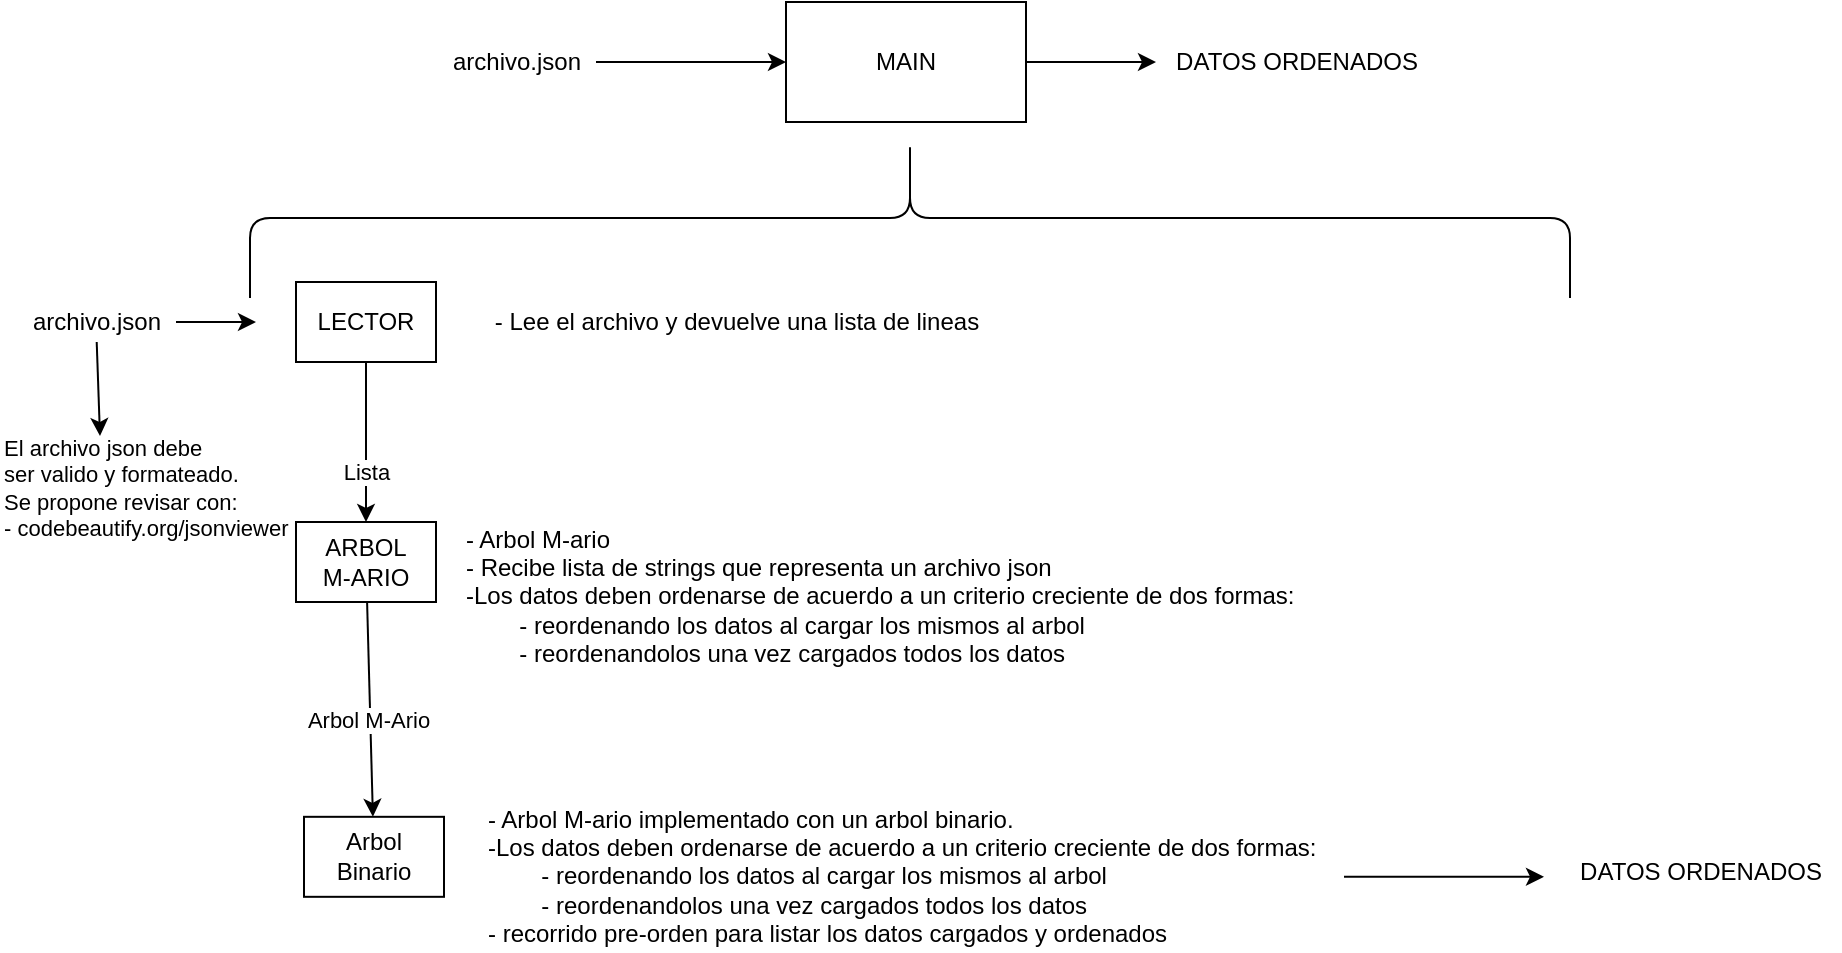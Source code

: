 <mxfile>
    <diagram id="v4f1fJw751nBmk9RQhdi" name="Page-1">
        <mxGraphModel dx="335" dy="350" grid="0" gridSize="10" guides="1" tooltips="1" connect="1" arrows="1" fold="1" page="1" pageScale="1" pageWidth="850" pageHeight="1100" background="none" math="0" shadow="0">
            <root>
                <mxCell id="0"/>
                <mxCell id="1" parent="0"/>
                <mxCell id="22" value="" style="edgeStyle=none;html=1;" parent="1" source="23" target="26" edge="1">
                    <mxGeometry relative="1" as="geometry"/>
                </mxCell>
                <mxCell id="23" value="MAIN" style="rounded=0;whiteSpace=wrap;html=1;" parent="1" vertex="1">
                    <mxGeometry x="415" y="100" width="120" height="60" as="geometry"/>
                </mxCell>
                <mxCell id="24" value="" style="edgeStyle=none;html=1;" parent="1" source="25" target="23" edge="1">
                    <mxGeometry relative="1" as="geometry"/>
                </mxCell>
                <mxCell id="25" value="archivo.json" style="text;html=1;align=center;verticalAlign=middle;resizable=0;points=[];autosize=1;strokeColor=none;fillColor=none;" parent="1" vertex="1">
                    <mxGeometry x="240" y="120" width="80" height="20" as="geometry"/>
                </mxCell>
                <mxCell id="26" value="DATOS ORDENADOS" style="text;html=1;align=center;verticalAlign=middle;resizable=0;points=[];autosize=1;strokeColor=none;fillColor=none;" parent="1" vertex="1">
                    <mxGeometry x="600" y="120" width="140" height="20" as="geometry"/>
                </mxCell>
                <mxCell id="27" value="" style="shape=curlyBracket;whiteSpace=wrap;html=1;rounded=1;rotation=90;" parent="1" vertex="1">
                    <mxGeometry x="437" y="-122" width="80" height="660" as="geometry"/>
                </mxCell>
                <mxCell id="48" value="" style="edgeStyle=none;html=1;" parent="1" source="30" target="47" edge="1">
                    <mxGeometry relative="1" as="geometry"/>
                </mxCell>
                <mxCell id="53" value="Lista" style="edgeLabel;html=1;align=center;verticalAlign=middle;resizable=0;points=[];" parent="48" vertex="1" connectable="0">
                    <mxGeometry x="0.373" relative="1" as="geometry">
                        <mxPoint as="offset"/>
                    </mxGeometry>
                </mxCell>
                <mxCell id="30" value="LECTOR" style="whiteSpace=wrap;html=1;" parent="1" vertex="1">
                    <mxGeometry x="170" y="240" width="70" height="40" as="geometry"/>
                </mxCell>
                <mxCell id="31" value="- Lee el archivo y devuelve una lista de lineas" style="text;html=1;align=center;verticalAlign=middle;resizable=0;points=[];autosize=1;strokeColor=none;fillColor=none;" parent="1" vertex="1">
                    <mxGeometry x="260" y="250" width="260" height="20" as="geometry"/>
                </mxCell>
                <mxCell id="32" value="Arbol Binario" style="whiteSpace=wrap;html=1;" parent="1" vertex="1">
                    <mxGeometry x="174" y="507.41" width="70" height="40" as="geometry"/>
                </mxCell>
                <mxCell id="33" value="- Arbol M-ario implementado con un arbol binario.&lt;br&gt;-Los datos deben ordenarse&amp;nbsp;de acuerdo a un criterio creciente de dos formas:&lt;br&gt;&lt;span style=&quot;white-space: pre&quot;&gt;&#9;&lt;/span&gt;- reordenando los datos al cargar los mismos al arbol&lt;br&gt;&lt;span style=&quot;white-space: pre&quot;&gt;&#9;&lt;/span&gt;- reordenandolos una vez cargados todos los datos&lt;br&gt;- recorrido pre-orden para listar los datos cargados y ordenados" style="text;html=1;align=left;verticalAlign=middle;resizable=0;points=[];autosize=1;strokeColor=none;fillColor=none;" parent="1" vertex="1">
                    <mxGeometry x="264" y="500.41" width="424" height="74" as="geometry"/>
                </mxCell>
                <mxCell id="34" value="" style="edgeStyle=none;html=1;" parent="1" source="35" edge="1">
                    <mxGeometry relative="1" as="geometry">
                        <mxPoint x="150" y="260" as="targetPoint"/>
                    </mxGeometry>
                </mxCell>
                <mxCell id="56" value="" style="edgeStyle=none;html=1;" parent="1" source="35" edge="1">
                    <mxGeometry relative="1" as="geometry">
                        <mxPoint x="72" y="317" as="targetPoint"/>
                    </mxGeometry>
                </mxCell>
                <mxCell id="35" value="archivo.json" style="text;html=1;align=center;verticalAlign=middle;resizable=0;points=[];autosize=1;strokeColor=none;fillColor=none;" parent="1" vertex="1">
                    <mxGeometry x="30" y="250" width="80" height="20" as="geometry"/>
                </mxCell>
                <mxCell id="36" value="" style="edgeStyle=none;html=1;" parent="1" edge="1">
                    <mxGeometry relative="1" as="geometry">
                        <mxPoint x="694" y="537.41" as="sourcePoint"/>
                        <mxPoint x="794.0" y="537.41" as="targetPoint"/>
                    </mxGeometry>
                </mxCell>
                <mxCell id="37" value="DATOS ORDENADOS" style="text;html=1;align=center;verticalAlign=middle;resizable=0;points=[];autosize=1;strokeColor=none;fillColor=none;" parent="1" vertex="1">
                    <mxGeometry x="802" y="525" width="140" height="20" as="geometry"/>
                </mxCell>
                <mxCell id="52" value="" style="edgeStyle=none;html=1;" parent="1" source="47" target="32" edge="1">
                    <mxGeometry relative="1" as="geometry"/>
                </mxCell>
                <mxCell id="54" value="Arbol M-Ario" style="edgeLabel;html=1;align=center;verticalAlign=middle;resizable=0;points=[];" parent="52" vertex="1" connectable="0">
                    <mxGeometry x="0.307" y="-2" relative="1" as="geometry">
                        <mxPoint y="-11" as="offset"/>
                    </mxGeometry>
                </mxCell>
                <mxCell id="47" value="ARBOL&lt;br&gt;M-ARIO" style="whiteSpace=wrap;html=1;" parent="1" vertex="1">
                    <mxGeometry x="170" y="360" width="70" height="40" as="geometry"/>
                </mxCell>
                <mxCell id="51" value="- Arbol M-ario&lt;br&gt;&lt;div&gt;&lt;span&gt;- Recibe lista de strings que representa un archivo json&lt;/span&gt;&lt;/div&gt;&lt;div&gt;-Los datos deben ordenarse&amp;nbsp;de acuerdo a un criterio creciente de dos formas:&lt;br&gt;&lt;span&gt;&#9;&lt;/span&gt;&lt;span style=&quot;white-space: pre&quot;&gt;&#9;&lt;/span&gt;- reordenando los datos al cargar los mismos al arbol&lt;br&gt;&lt;span&gt;&#9;&lt;/span&gt;&lt;span style=&quot;white-space: pre&quot;&gt;&#9;&lt;/span&gt;- reordenandolos una vez cargados todos los datos&lt;br&gt;&lt;/div&gt;" style="text;html=1;align=left;verticalAlign=middle;resizable=0;points=[];autosize=1;strokeColor=none;fillColor=none;" parent="1" vertex="1">
                    <mxGeometry x="253" y="360" width="424" height="74" as="geometry"/>
                </mxCell>
                <mxCell id="57" value="El archivo json debe &lt;br&gt;ser valido y formateado.&lt;br&gt;Se propone revisar con:&lt;br&gt;- codebeautify.org/jsonviewer" style="text;html=1;align=left;verticalAlign=middle;resizable=0;points=[];autosize=1;strokeColor=none;fillColor=none;fontSize=11;" parent="1" vertex="1">
                    <mxGeometry x="22" y="315" width="152" height="56" as="geometry"/>
                </mxCell>
            </root>
        </mxGraphModel>
    </diagram>
</mxfile>